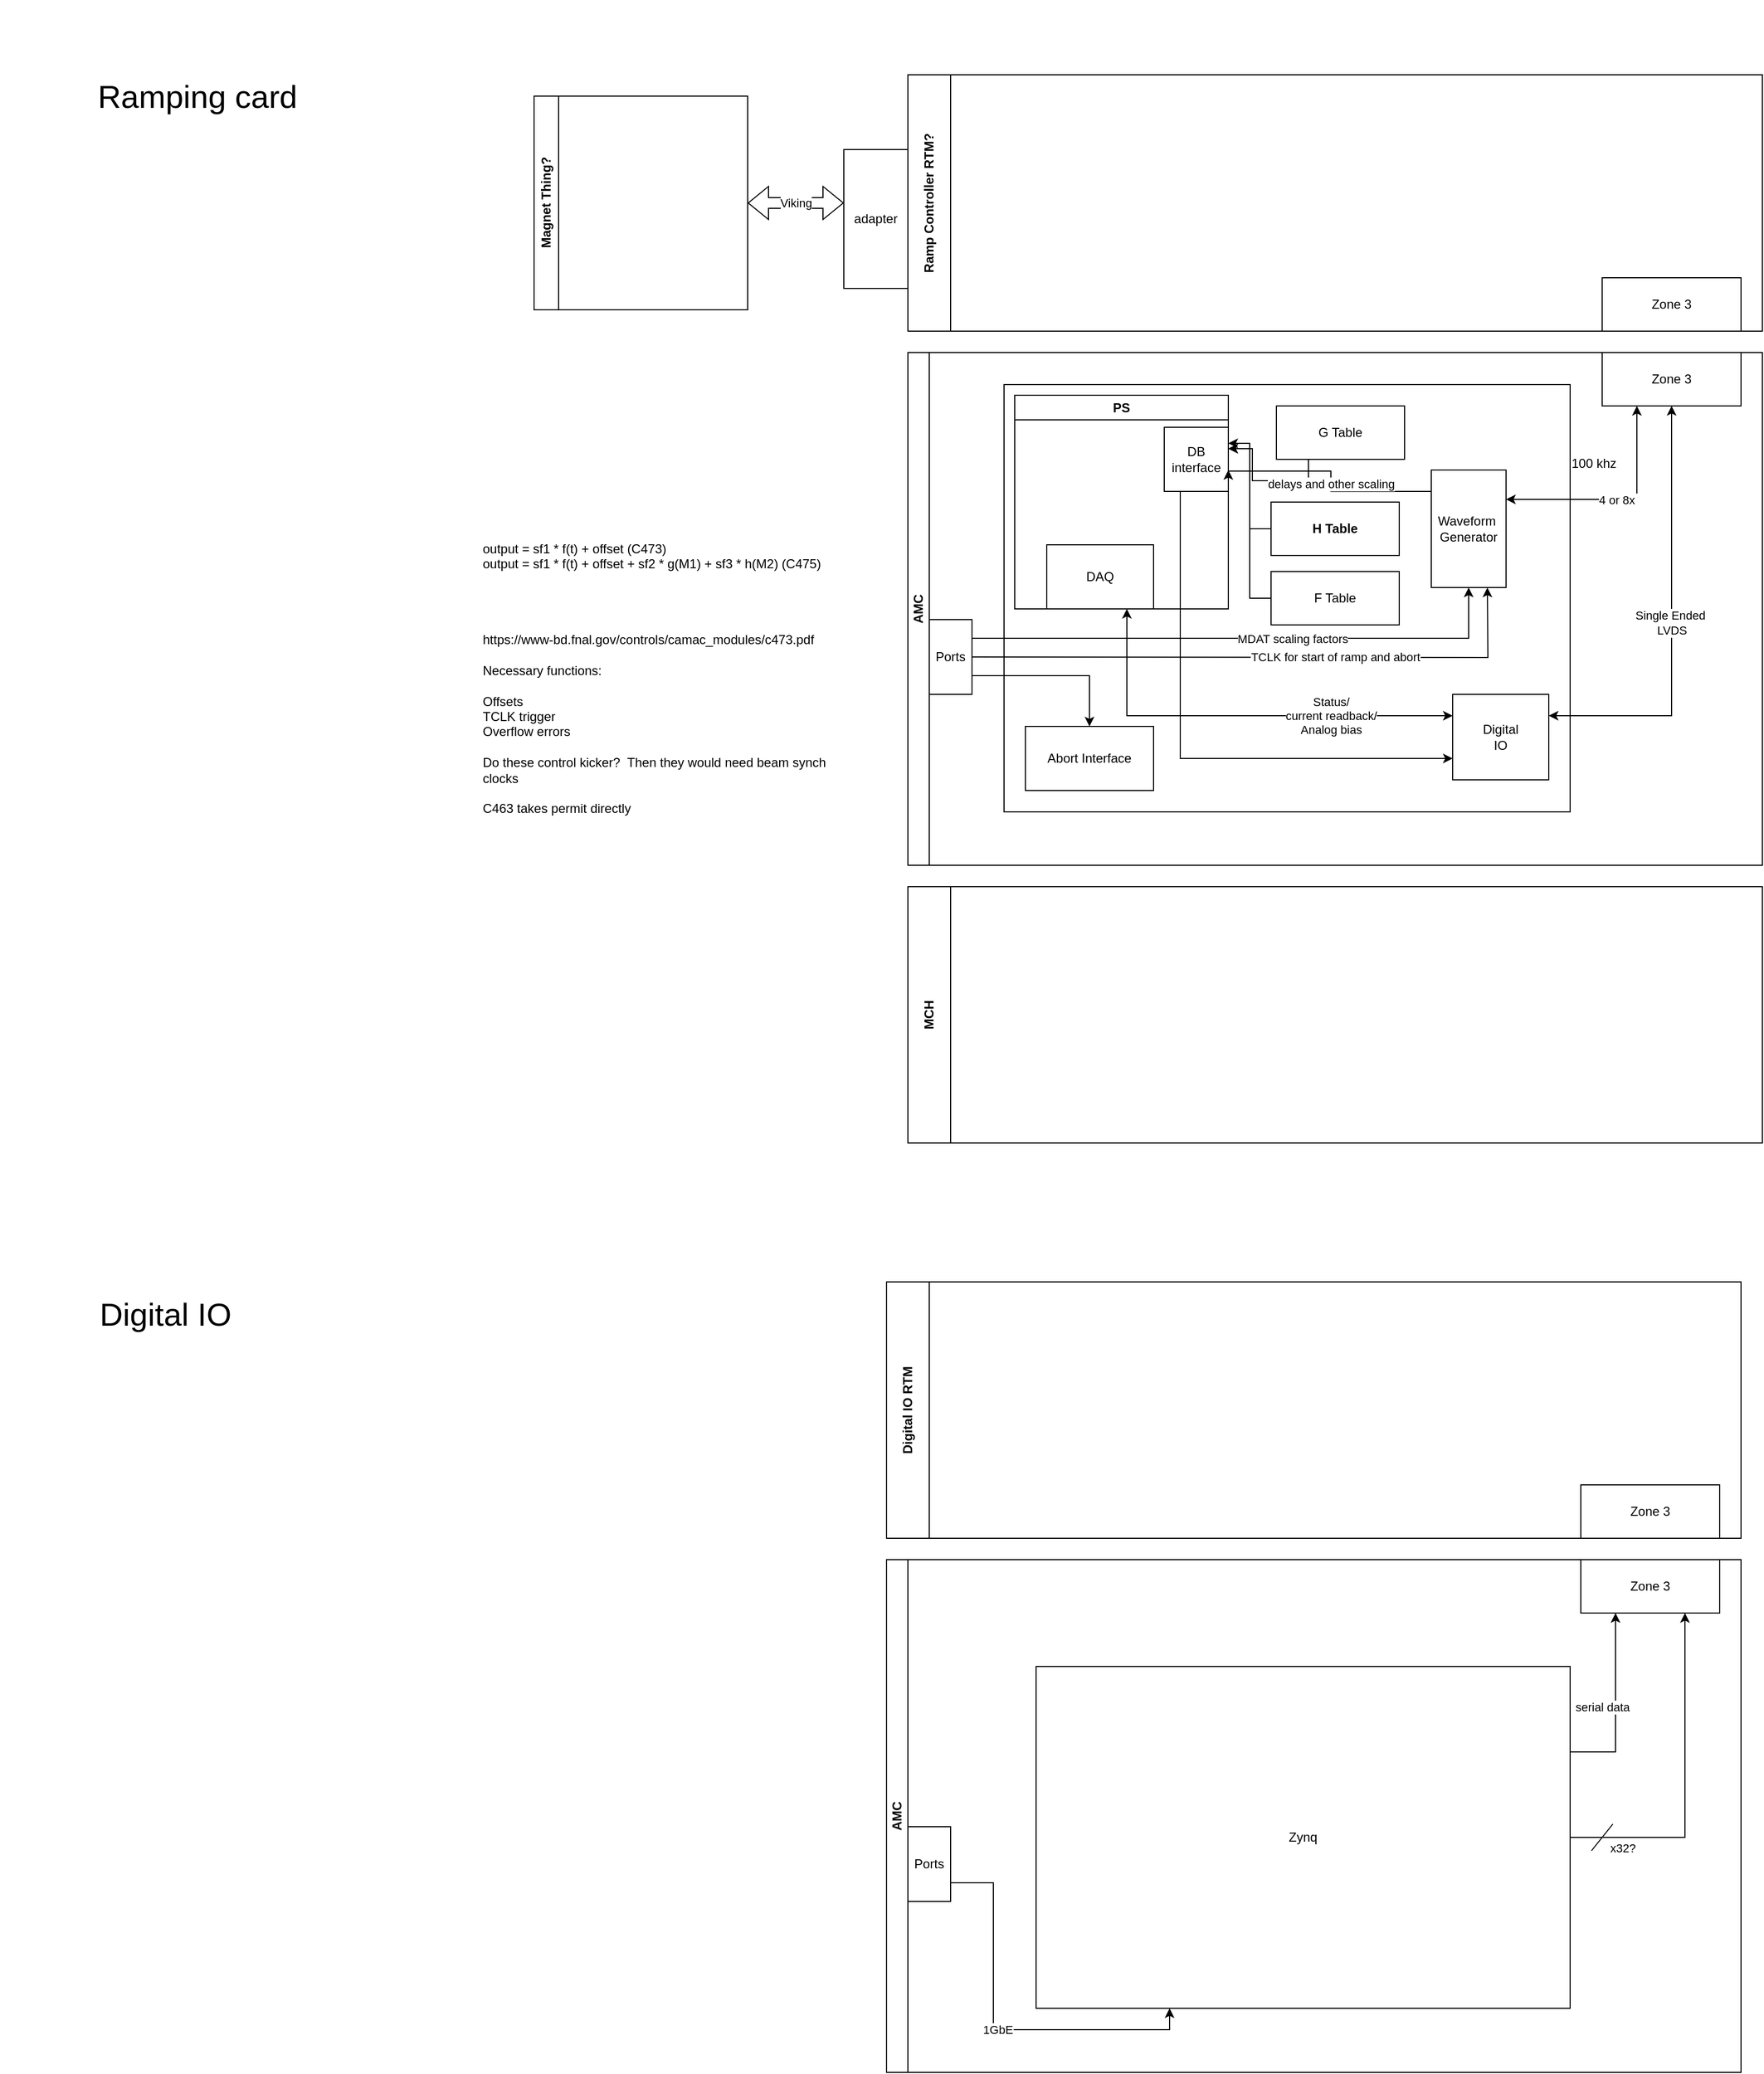 <mxfile version="24.2.1" type="github">
  <diagram name="Page-1" id="6YZ66OWvYnkXUZUU5NNv">
    <mxGraphModel dx="2716" dy="1071" grid="1" gridSize="10" guides="1" tooltips="1" connect="1" arrows="1" fold="1" page="1" pageScale="1" pageWidth="850" pageHeight="1100" math="0" shadow="0">
      <root>
        <mxCell id="0" />
        <mxCell id="1" parent="0" />
        <mxCell id="7XRd1GeePD71VBHBvDXW-1" value="AMC" style="swimlane;horizontal=0;whiteSpace=wrap;html=1;startSize=20;" parent="1" vertex="1">
          <mxGeometry x="20" y="330" width="800" height="480" as="geometry" />
        </mxCell>
        <mxCell id="7XRd1GeePD71VBHBvDXW-6" value="Zone 3" style="rounded=0;whiteSpace=wrap;html=1;" parent="7XRd1GeePD71VBHBvDXW-1" vertex="1">
          <mxGeometry x="650" width="130" height="50" as="geometry" />
        </mxCell>
        <mxCell id="7XRd1GeePD71VBHBvDXW-14" value="Ports" style="rounded=0;whiteSpace=wrap;html=1;" parent="7XRd1GeePD71VBHBvDXW-1" vertex="1">
          <mxGeometry x="20" y="250" width="40" height="70" as="geometry" />
        </mxCell>
        <mxCell id="7XRd1GeePD71VBHBvDXW-21" value="updates at 100 khz" style="text;whiteSpace=wrap;" parent="7XRd1GeePD71VBHBvDXW-1" vertex="1">
          <mxGeometry x="560" y="90" width="110" height="50" as="geometry" />
        </mxCell>
        <mxCell id="7XRd1GeePD71VBHBvDXW-2" value="Ramp Controller RTM?" style="swimlane;horizontal=0;whiteSpace=wrap;html=1;startSize=40;" parent="1" vertex="1">
          <mxGeometry x="20" y="70" width="800" height="240" as="geometry" />
        </mxCell>
        <mxCell id="7XRd1GeePD71VBHBvDXW-7" value="Zone 3" style="rounded=0;whiteSpace=wrap;html=1;" parent="7XRd1GeePD71VBHBvDXW-2" vertex="1">
          <mxGeometry x="650" y="190" width="130" height="50" as="geometry" />
        </mxCell>
        <mxCell id="7XRd1GeePD71VBHBvDXW-3" value="MCH" style="swimlane;horizontal=0;whiteSpace=wrap;html=1;startSize=40;" parent="1" vertex="1">
          <mxGeometry x="20" y="830" width="800" height="240" as="geometry" />
        </mxCell>
        <mxCell id="7XRd1GeePD71VBHBvDXW-5" value="" style="rounded=0;whiteSpace=wrap;html=1;" parent="1" vertex="1">
          <mxGeometry x="110" y="360" width="530" height="400" as="geometry" />
        </mxCell>
        <mxCell id="7XRd1GeePD71VBHBvDXW-13" style="edgeStyle=orthogonalEdgeStyle;rounded=0;orthogonalLoop=1;jettySize=auto;html=1;exitX=0.25;exitY=1;exitDx=0;exitDy=0;entryX=1;entryY=0.25;entryDx=0;entryDy=0;" parent="1" source="7XRd1GeePD71VBHBvDXW-9" target="7XRd1GeePD71VBHBvDXW-11" edge="1">
          <mxGeometry relative="1" as="geometry" />
        </mxCell>
        <mxCell id="7XRd1GeePD71VBHBvDXW-9" value="G Table" style="rounded=0;whiteSpace=wrap;html=1;" parent="1" vertex="1">
          <mxGeometry x="365" y="380" width="120" height="50" as="geometry" />
        </mxCell>
        <mxCell id="7XRd1GeePD71VBHBvDXW-11" value="PS" style="swimlane;whiteSpace=wrap;html=1;" parent="1" vertex="1">
          <mxGeometry x="120" y="370" width="200" height="200" as="geometry" />
        </mxCell>
        <mxCell id="7XRd1GeePD71VBHBvDXW-22" style="edgeStyle=orthogonalEdgeStyle;rounded=0;orthogonalLoop=1;jettySize=auto;html=1;exitX=0;exitY=0.5;exitDx=0;exitDy=0;entryX=1;entryY=0.25;entryDx=0;entryDy=0;" parent="1" source="7XRd1GeePD71VBHBvDXW-16" target="7XRd1GeePD71VBHBvDXW-11" edge="1">
          <mxGeometry relative="1" as="geometry" />
        </mxCell>
        <mxCell id="7XRd1GeePD71VBHBvDXW-16" value="H Table" style="rounded=0;whiteSpace=wrap;html=1;fontStyle=1" parent="1" vertex="1">
          <mxGeometry x="360" y="470" width="120" height="50" as="geometry" />
        </mxCell>
        <mxCell id="7XRd1GeePD71VBHBvDXW-23" style="edgeStyle=orthogonalEdgeStyle;rounded=0;orthogonalLoop=1;jettySize=auto;html=1;exitX=0;exitY=0.5;exitDx=0;exitDy=0;entryX=1;entryY=0.25;entryDx=0;entryDy=0;" parent="1" source="7XRd1GeePD71VBHBvDXW-17" target="7XRd1GeePD71VBHBvDXW-18" edge="1">
          <mxGeometry relative="1" as="geometry" />
        </mxCell>
        <mxCell id="7XRd1GeePD71VBHBvDXW-17" value="F Table" style="rounded=0;whiteSpace=wrap;html=1;" parent="1" vertex="1">
          <mxGeometry x="360" y="535" width="120" height="50" as="geometry" />
        </mxCell>
        <mxCell id="7XRd1GeePD71VBHBvDXW-38" style="edgeStyle=orthogonalEdgeStyle;rounded=0;orthogonalLoop=1;jettySize=auto;html=1;exitX=0.25;exitY=1;exitDx=0;exitDy=0;entryX=0;entryY=0.75;entryDx=0;entryDy=0;" parent="1" source="7XRd1GeePD71VBHBvDXW-18" target="7XRd1GeePD71VBHBvDXW-33" edge="1">
          <mxGeometry relative="1" as="geometry" />
        </mxCell>
        <mxCell id="7XRd1GeePD71VBHBvDXW-18" value="DB interface" style="rounded=0;whiteSpace=wrap;html=1;" parent="1" vertex="1">
          <mxGeometry x="260" y="400" width="60" height="60" as="geometry" />
        </mxCell>
        <mxCell id="7XRd1GeePD71VBHBvDXW-27" value="delays and other scaling" style="edgeStyle=orthogonalEdgeStyle;rounded=0;orthogonalLoop=1;jettySize=auto;html=1;exitX=0;exitY=0.25;exitDx=0;exitDy=0;" parent="1" source="7XRd1GeePD71VBHBvDXW-19" edge="1">
          <mxGeometry x="-0.004" relative="1" as="geometry">
            <mxPoint x="320" y="440" as="targetPoint" />
            <Array as="points">
              <mxPoint x="510" y="460" />
              <mxPoint x="416" y="460" />
              <mxPoint x="416" y="441" />
              <mxPoint x="320" y="441" />
            </Array>
            <mxPoint as="offset" />
          </mxGeometry>
        </mxCell>
        <mxCell id="7XRd1GeePD71VBHBvDXW-19" value="Waveform&amp;nbsp;&lt;br&gt;Generator" style="rounded=0;whiteSpace=wrap;html=1;" parent="1" vertex="1">
          <mxGeometry x="510" y="440" width="70" height="110" as="geometry" />
        </mxCell>
        <mxCell id="7XRd1GeePD71VBHBvDXW-20" value="output = sf1 * f(t) + offset (C473)&#xa;output = sf1 * f(t) + offset + sf2 * g(M1) + sf3 * h(M2) (C475)" style="text;whiteSpace=wrap;" parent="1" vertex="1">
          <mxGeometry x="-380" y="500" width="350" height="50" as="geometry" />
        </mxCell>
        <mxCell id="7XRd1GeePD71VBHBvDXW-8" value="4 or 8x&amp;nbsp;" style="edgeStyle=orthogonalEdgeStyle;rounded=0;orthogonalLoop=1;jettySize=auto;html=1;exitX=1;exitY=0.25;exitDx=0;exitDy=0;entryX=0.25;entryY=1;entryDx=0;entryDy=0;startArrow=classic;startFill=1;" parent="1" source="7XRd1GeePD71VBHBvDXW-19" target="7XRd1GeePD71VBHBvDXW-6" edge="1">
          <mxGeometry relative="1" as="geometry" />
        </mxCell>
        <mxCell id="7XRd1GeePD71VBHBvDXW-24" value="MDAT scaling factors" style="edgeStyle=orthogonalEdgeStyle;rounded=0;orthogonalLoop=1;jettySize=auto;html=1;exitX=1;exitY=0.25;exitDx=0;exitDy=0;entryX=0.5;entryY=1;entryDx=0;entryDy=0;" parent="1" source="7XRd1GeePD71VBHBvDXW-14" target="7XRd1GeePD71VBHBvDXW-19" edge="1">
          <mxGeometry x="0.171" relative="1" as="geometry">
            <mxPoint as="offset" />
          </mxGeometry>
        </mxCell>
        <UserObject label="https://www-bd.fnal.gov/controls/camac_modules/c473.pdf&#xa;&#xa;Necessary functions: &#xa;&#xa;Offsets&#xa;TCLK trigger&#xa;Overflow errors&#xa;&#xa;Do these control kicker?  Then they would need beam synch clocks&#xa;&#xa;C463 takes permit directly&#xa;&#xa;&#xa;" link="https://www-bd.fnal.gov/controls/camac_modules/c473.pdf" id="7XRd1GeePD71VBHBvDXW-25">
          <mxCell style="text;whiteSpace=wrap;" parent="1" vertex="1">
            <mxGeometry x="-380" y="585" width="350" height="50" as="geometry" />
          </mxCell>
        </UserObject>
        <mxCell id="7XRd1GeePD71VBHBvDXW-26" value="TCLK for start of ramp and abort" style="edgeStyle=orthogonalEdgeStyle;rounded=0;orthogonalLoop=1;jettySize=auto;html=1;exitX=1;exitY=0.5;exitDx=0;exitDy=0;entryX=0.75;entryY=1;entryDx=0;entryDy=0;" parent="1" edge="1">
          <mxGeometry x="0.24" relative="1" as="geometry">
            <mxPoint x="80" y="615.0" as="sourcePoint" />
            <mxPoint x="562.5" y="550" as="targetPoint" />
            <mxPoint as="offset" />
          </mxGeometry>
        </mxCell>
        <mxCell id="7XRd1GeePD71VBHBvDXW-28" value="Magnet Thing?" style="swimlane;horizontal=0;whiteSpace=wrap;html=1;" parent="1" vertex="1">
          <mxGeometry x="-330" y="90" width="200" height="200" as="geometry" />
        </mxCell>
        <mxCell id="7XRd1GeePD71VBHBvDXW-30" value="Viking" style="shape=flexArrow;endArrow=classic;startArrow=classic;html=1;rounded=0;" parent="1" edge="1">
          <mxGeometry width="100" height="100" relative="1" as="geometry">
            <mxPoint x="-130" y="190" as="sourcePoint" />
            <mxPoint x="-40" y="190" as="targetPoint" />
          </mxGeometry>
        </mxCell>
        <mxCell id="7XRd1GeePD71VBHBvDXW-32" value="adapter" style="rounded=0;whiteSpace=wrap;html=1;" parent="1" vertex="1">
          <mxGeometry x="-40" y="140" width="60" height="130" as="geometry" />
        </mxCell>
        <mxCell id="7XRd1GeePD71VBHBvDXW-36" value="Status/&lt;br&gt;current readback/&lt;br&gt;Analog bias" style="edgeStyle=orthogonalEdgeStyle;rounded=0;orthogonalLoop=1;jettySize=auto;html=1;exitX=0;exitY=0.25;exitDx=0;exitDy=0;entryX=0.75;entryY=1;entryDx=0;entryDy=0;startArrow=classic;startFill=1;" parent="1" source="7XRd1GeePD71VBHBvDXW-33" target="7XRd1GeePD71VBHBvDXW-37" edge="1">
          <mxGeometry x="-0.435" relative="1" as="geometry">
            <mxPoint as="offset" />
          </mxGeometry>
        </mxCell>
        <mxCell id="7XRd1GeePD71VBHBvDXW-33" value="Digital&lt;br&gt;IO" style="rounded=0;whiteSpace=wrap;html=1;" parent="1" vertex="1">
          <mxGeometry x="530" y="650" width="90" height="80" as="geometry" />
        </mxCell>
        <mxCell id="7XRd1GeePD71VBHBvDXW-34" value="Single Ended&amp;nbsp;&lt;br&gt;LVDS" style="edgeStyle=orthogonalEdgeStyle;rounded=0;orthogonalLoop=1;jettySize=auto;html=1;exitX=0.5;exitY=1;exitDx=0;exitDy=0;entryX=1;entryY=0.25;entryDx=0;entryDy=0;startArrow=classic;startFill=1;" parent="1" source="7XRd1GeePD71VBHBvDXW-6" target="7XRd1GeePD71VBHBvDXW-33" edge="1">
          <mxGeometry relative="1" as="geometry" />
        </mxCell>
        <mxCell id="7XRd1GeePD71VBHBvDXW-37" value="DAQ" style="rounded=0;whiteSpace=wrap;html=1;" parent="1" vertex="1">
          <mxGeometry x="150" y="510" width="100" height="60" as="geometry" />
        </mxCell>
        <mxCell id="7XRd1GeePD71VBHBvDXW-40" value="Abort Interface" style="rounded=0;whiteSpace=wrap;html=1;" parent="1" vertex="1">
          <mxGeometry x="130" y="680" width="120" height="60" as="geometry" />
        </mxCell>
        <mxCell id="7XRd1GeePD71VBHBvDXW-41" style="edgeStyle=orthogonalEdgeStyle;rounded=0;orthogonalLoop=1;jettySize=auto;html=1;exitX=1;exitY=0.75;exitDx=0;exitDy=0;entryX=0.5;entryY=0;entryDx=0;entryDy=0;" parent="1" source="7XRd1GeePD71VBHBvDXW-14" target="7XRd1GeePD71VBHBvDXW-40" edge="1">
          <mxGeometry relative="1" as="geometry" />
        </mxCell>
        <mxCell id="QKMda1NU_1dUsxTdAIhA-1" value="Ramping card" style="text;html=1;align=center;verticalAlign=middle;whiteSpace=wrap;rounded=0;fontSize=30;" vertex="1" parent="1">
          <mxGeometry x="-800" width="310" height="180" as="geometry" />
        </mxCell>
        <mxCell id="QKMda1NU_1dUsxTdAIhA-77" value="AMC" style="swimlane;horizontal=0;whiteSpace=wrap;html=1;startSize=20;" vertex="1" parent="1">
          <mxGeometry y="1460" width="800" height="480" as="geometry" />
        </mxCell>
        <mxCell id="QKMda1NU_1dUsxTdAIhA-78" value="Zone 3" style="rounded=0;whiteSpace=wrap;html=1;" vertex="1" parent="QKMda1NU_1dUsxTdAIhA-77">
          <mxGeometry x="650" width="130" height="50" as="geometry" />
        </mxCell>
        <mxCell id="QKMda1NU_1dUsxTdAIhA-89" value="1GbE" style="edgeStyle=orthogonalEdgeStyle;rounded=0;orthogonalLoop=1;jettySize=auto;html=1;exitX=1;exitY=0.75;exitDx=0;exitDy=0;entryX=0.25;entryY=1;entryDx=0;entryDy=0;" edge="1" parent="QKMda1NU_1dUsxTdAIhA-77" source="QKMda1NU_1dUsxTdAIhA-79" target="QKMda1NU_1dUsxTdAIhA-85">
          <mxGeometry relative="1" as="geometry" />
        </mxCell>
        <mxCell id="QKMda1NU_1dUsxTdAIhA-79" value="Ports" style="rounded=0;whiteSpace=wrap;html=1;" vertex="1" parent="QKMda1NU_1dUsxTdAIhA-77">
          <mxGeometry x="20" y="250" width="40" height="70" as="geometry" />
        </mxCell>
        <mxCell id="QKMda1NU_1dUsxTdAIhA-86" value="serial data" style="edgeStyle=orthogonalEdgeStyle;rounded=0;orthogonalLoop=1;jettySize=auto;html=1;exitX=1;exitY=0.25;exitDx=0;exitDy=0;entryX=0.25;entryY=1;entryDx=0;entryDy=0;" edge="1" parent="QKMda1NU_1dUsxTdAIhA-77" source="QKMda1NU_1dUsxTdAIhA-85" target="QKMda1NU_1dUsxTdAIhA-78">
          <mxGeometry x="-0.014" y="13" relative="1" as="geometry">
            <mxPoint as="offset" />
          </mxGeometry>
        </mxCell>
        <mxCell id="QKMda1NU_1dUsxTdAIhA-87" style="edgeStyle=orthogonalEdgeStyle;rounded=0;orthogonalLoop=1;jettySize=auto;html=1;exitX=1;exitY=0.5;exitDx=0;exitDy=0;entryX=0.75;entryY=1;entryDx=0;entryDy=0;" edge="1" parent="QKMda1NU_1dUsxTdAIhA-77" source="QKMda1NU_1dUsxTdAIhA-85" target="QKMda1NU_1dUsxTdAIhA-78">
          <mxGeometry relative="1" as="geometry" />
        </mxCell>
        <mxCell id="QKMda1NU_1dUsxTdAIhA-85" value="Zynq" style="rounded=0;whiteSpace=wrap;html=1;" vertex="1" parent="QKMda1NU_1dUsxTdAIhA-77">
          <mxGeometry x="140" y="100" width="500" height="320" as="geometry" />
        </mxCell>
        <mxCell id="QKMda1NU_1dUsxTdAIhA-88" value="x32?" style="endArrow=none;html=1;rounded=0;" edge="1" parent="QKMda1NU_1dUsxTdAIhA-77">
          <mxGeometry x="0.231" y="-21" width="50" height="50" relative="1" as="geometry">
            <mxPoint x="660" y="272.5" as="sourcePoint" />
            <mxPoint x="680" y="247.5" as="targetPoint" />
            <mxPoint as="offset" />
          </mxGeometry>
        </mxCell>
        <mxCell id="QKMda1NU_1dUsxTdAIhA-81" value="Digital IO RTM" style="swimlane;horizontal=0;whiteSpace=wrap;html=1;startSize=40;" vertex="1" parent="1">
          <mxGeometry y="1200" width="800" height="240" as="geometry" />
        </mxCell>
        <mxCell id="QKMda1NU_1dUsxTdAIhA-82" value="Zone 3" style="rounded=0;whiteSpace=wrap;html=1;" vertex="1" parent="QKMda1NU_1dUsxTdAIhA-81">
          <mxGeometry x="650" y="190" width="130" height="50" as="geometry" />
        </mxCell>
        <mxCell id="QKMda1NU_1dUsxTdAIhA-84" value="Digital IO" style="text;html=1;align=center;verticalAlign=middle;whiteSpace=wrap;rounded=0;fontSize=30;" vertex="1" parent="1">
          <mxGeometry x="-830" y="1140" width="310" height="180" as="geometry" />
        </mxCell>
      </root>
    </mxGraphModel>
  </diagram>
</mxfile>
